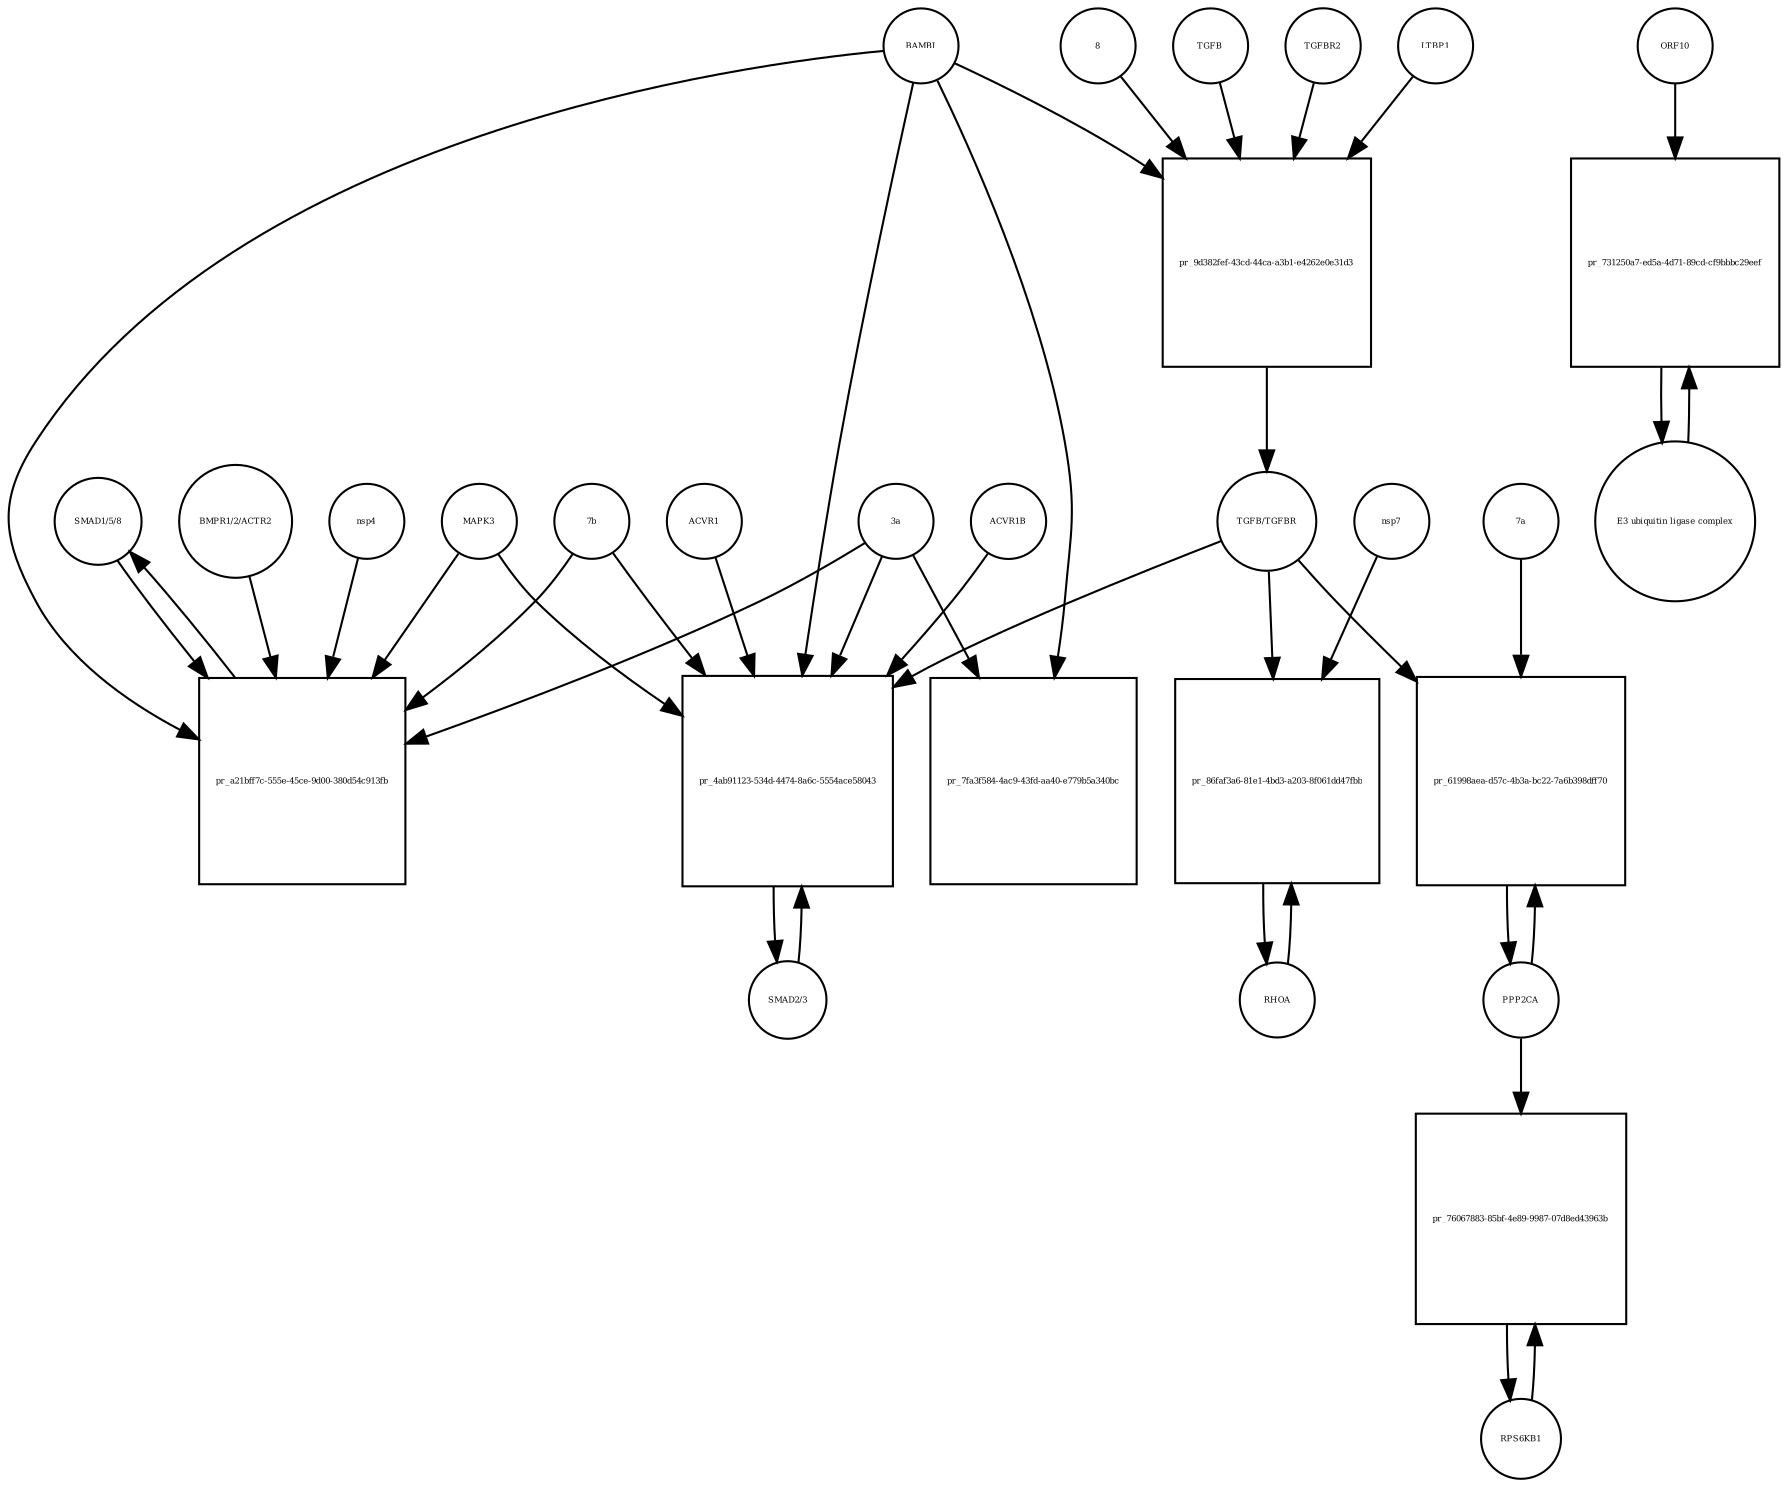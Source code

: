 strict digraph  {
"SMAD1/5/8" [annotation="", bipartite=0, cls=complex, fontsize=4, label="SMAD1/5/8", shape=circle];
"pr_a21bff7c-555e-45ce-9d00-380d54c913fb" [annotation="", bipartite=1, cls=process, fontsize=4, label="pr_a21bff7c-555e-45ce-9d00-380d54c913fb", shape=square];
BAMBI [annotation="", bipartite=0, cls=macromolecule, fontsize=4, label=BAMBI, shape=circle];
"BMPR1/2/ACTR2" [annotation="", bipartite=0, cls=complex, fontsize=4, label="BMPR1/2/ACTR2", shape=circle];
MAPK3 [annotation="", bipartite=0, cls=macromolecule, fontsize=4, label=MAPK3, shape=circle];
"3a" [annotation="", bipartite=0, cls=macromolecule, fontsize=4, label="3a", shape=circle];
"7b" [annotation="", bipartite=0, cls=macromolecule, fontsize=4, label="7b", shape=circle];
nsp4 [annotation="", bipartite=0, cls=macromolecule, fontsize=4, label=nsp4, shape=circle];
"SMAD2/3" [annotation="", bipartite=0, cls=complex, fontsize=4, label="SMAD2/3", shape=circle];
"pr_4ab91123-534d-4474-8a6c-5554ace58043" [annotation="", bipartite=1, cls=process, fontsize=4, label="pr_4ab91123-534d-4474-8a6c-5554ace58043", shape=square];
"TGFB/TGFBR" [annotation="", bipartite=0, cls=complex, fontsize=4, label="TGFB/TGFBR", shape=circle];
ACVR1 [annotation="", bipartite=0, cls=macromolecule, fontsize=4, label=ACVR1, shape=circle];
ACVR1B [annotation="", bipartite=0, cls=macromolecule, fontsize=4, label=ACVR1B, shape=circle];
RHOA [annotation="", bipartite=0, cls=macromolecule, fontsize=4, label=RHOA, shape=circle];
"pr_86faf3a6-81e1-4bd3-a203-8f061dd47fbb" [annotation="", bipartite=1, cls=process, fontsize=4, label="pr_86faf3a6-81e1-4bd3-a203-8f061dd47fbb", shape=square];
nsp7 [annotation="", bipartite=0, cls=macromolecule, fontsize=4, label=nsp7, shape=circle];
PPP2CA [annotation="", bipartite=0, cls=macromolecule, fontsize=4, label=PPP2CA, shape=circle];
"pr_61998aea-d57c-4b3a-bc22-7a6b398dff70" [annotation="", bipartite=1, cls=process, fontsize=4, label="pr_61998aea-d57c-4b3a-bc22-7a6b398dff70", shape=square];
"7a" [annotation="", bipartite=0, cls=macromolecule, fontsize=4, label="7a", shape=circle];
RPS6KB1 [annotation="", bipartite=0, cls=macromolecule, fontsize=4, label=RPS6KB1, shape=circle];
"pr_76067883-85bf-4e89-9987-07d8ed43963b" [annotation="", bipartite=1, cls=process, fontsize=4, label="pr_76067883-85bf-4e89-9987-07d8ed43963b", shape=square];
"pr_7fa3f584-4ac9-43fd-aa40-e779b5a340bc" [annotation="", bipartite=1, cls=process, fontsize=4, label="pr_7fa3f584-4ac9-43fd-aa40-e779b5a340bc", shape=square];
TGFB [annotation="", bipartite=0, cls=macromolecule, fontsize=4, label=TGFB, shape=circle];
"pr_9d382fef-43cd-44ca-a3b1-e4262e0e31d3" [annotation="", bipartite=1, cls=process, fontsize=4, label="pr_9d382fef-43cd-44ca-a3b1-e4262e0e31d3", shape=square];
TGFBR2 [annotation="", bipartite=0, cls=macromolecule, fontsize=4, label=TGFBR2, shape=circle];
LTBP1 [annotation="", bipartite=0, cls=macromolecule, fontsize=4, label=LTBP1, shape=circle];
8 [annotation="", bipartite=0, cls=macromolecule, fontsize=4, label=8, shape=circle];
ORF10 [annotation="", bipartite=0, cls=macromolecule, fontsize=4, label=ORF10, shape=circle];
"pr_731250a7-ed5a-4d71-89cd-cf9bbbc29eef" [annotation="", bipartite=1, cls=process, fontsize=4, label="pr_731250a7-ed5a-4d71-89cd-cf9bbbc29eef", shape=square];
"E3 ubiquitin ligase complex" [annotation="", bipartite=0, cls=complex, fontsize=4, label="E3 ubiquitin ligase complex", shape=circle];
"SMAD1/5/8" -> "pr_a21bff7c-555e-45ce-9d00-380d54c913fb"  [annotation="", interaction_type=consumption];
"pr_a21bff7c-555e-45ce-9d00-380d54c913fb" -> "SMAD1/5/8"  [annotation="", interaction_type=production];
BAMBI -> "pr_a21bff7c-555e-45ce-9d00-380d54c913fb"  [annotation="urn_miriam_doi_10.1101%2F2020.06.17.156455", interaction_type=inhibition];
BAMBI -> "pr_4ab91123-534d-4474-8a6c-5554ace58043"  [annotation="urn_miriam_doi_10.1101%2F2020.06.17.156455", interaction_type=inhibition];
BAMBI -> "pr_7fa3f584-4ac9-43fd-aa40-e779b5a340bc"  [annotation="", interaction_type=consumption];
BAMBI -> "pr_9d382fef-43cd-44ca-a3b1-e4262e0e31d3"  [annotation="urn_miriam_doi_10.1101%2F2020.06.17.156455", interaction_type=inhibition];
"BMPR1/2/ACTR2" -> "pr_a21bff7c-555e-45ce-9d00-380d54c913fb"  [annotation="urn_miriam_doi_10.1101%2F2020.06.17.156455", interaction_type=catalysis];
MAPK3 -> "pr_a21bff7c-555e-45ce-9d00-380d54c913fb"  [annotation="urn_miriam_doi_10.1101%2F2020.06.17.156455", interaction_type=inhibition];
MAPK3 -> "pr_4ab91123-534d-4474-8a6c-5554ace58043"  [annotation="urn_miriam_doi_10.1101%2F2020.06.17.156455", interaction_type=inhibition];
"3a" -> "pr_a21bff7c-555e-45ce-9d00-380d54c913fb"  [annotation="urn_miriam_doi_10.1101%2F2020.06.17.156455", interaction_type=stimulation];
"3a" -> "pr_4ab91123-534d-4474-8a6c-5554ace58043"  [annotation="urn_miriam_doi_10.1101%2F2020.06.17.156455", interaction_type=stimulation];
"3a" -> "pr_7fa3f584-4ac9-43fd-aa40-e779b5a340bc"  [annotation="urn_miriam_doi_10.1101%2F2020.06.17.156455", interaction_type=stimulation];
"7b" -> "pr_a21bff7c-555e-45ce-9d00-380d54c913fb"  [annotation="urn_miriam_doi_10.1101%2F2020.06.17.156455", interaction_type=stimulation];
"7b" -> "pr_4ab91123-534d-4474-8a6c-5554ace58043"  [annotation="urn_miriam_doi_10.1101%2F2020.06.17.156455", interaction_type=stimulation];
nsp4 -> "pr_a21bff7c-555e-45ce-9d00-380d54c913fb"  [annotation="urn_miriam_doi_10.1101%2F2020.06.17.156455", interaction_type=stimulation];
"SMAD2/3" -> "pr_4ab91123-534d-4474-8a6c-5554ace58043"  [annotation="", interaction_type=consumption];
"pr_4ab91123-534d-4474-8a6c-5554ace58043" -> "SMAD2/3"  [annotation="", interaction_type=production];
"TGFB/TGFBR" -> "pr_4ab91123-534d-4474-8a6c-5554ace58043"  [annotation="urn_miriam_doi_10.1101%2F2020.06.17.156455", interaction_type=stimulation];
"TGFB/TGFBR" -> "pr_86faf3a6-81e1-4bd3-a203-8f061dd47fbb"  [annotation="urn_miriam_doi_10.1101%2F2020.06.17.156455", interaction_type=stimulation];
"TGFB/TGFBR" -> "pr_61998aea-d57c-4b3a-bc22-7a6b398dff70"  [annotation="urn_miriam_doi_10.1101%2F2020.03.31.019216", interaction_type=stimulation];
ACVR1 -> "pr_4ab91123-534d-4474-8a6c-5554ace58043"  [annotation="urn_miriam_doi_10.1101%2F2020.06.17.156455", interaction_type=catalysis];
ACVR1B -> "pr_4ab91123-534d-4474-8a6c-5554ace58043"  [annotation="urn_miriam_doi_10.1101%2F2020.06.17.156455", interaction_type=catalysis];
RHOA -> "pr_86faf3a6-81e1-4bd3-a203-8f061dd47fbb"  [annotation="", interaction_type=consumption];
"pr_86faf3a6-81e1-4bd3-a203-8f061dd47fbb" -> RHOA  [annotation="", interaction_type=production];
nsp7 -> "pr_86faf3a6-81e1-4bd3-a203-8f061dd47fbb"  [annotation="urn_miriam_doi_10.1101%2F2020.06.17.156455", interaction_type=stimulation];
PPP2CA -> "pr_61998aea-d57c-4b3a-bc22-7a6b398dff70"  [annotation="", interaction_type=consumption];
PPP2CA -> "pr_76067883-85bf-4e89-9987-07d8ed43963b"  [annotation="", interaction_type=catalysis];
"pr_61998aea-d57c-4b3a-bc22-7a6b398dff70" -> PPP2CA  [annotation="", interaction_type=production];
"7a" -> "pr_61998aea-d57c-4b3a-bc22-7a6b398dff70"  [annotation="urn_miriam_doi_10.1101%2F2020.03.31.019216", interaction_type=stimulation];
RPS6KB1 -> "pr_76067883-85bf-4e89-9987-07d8ed43963b"  [annotation="", interaction_type=consumption];
"pr_76067883-85bf-4e89-9987-07d8ed43963b" -> RPS6KB1  [annotation="", interaction_type=production];
TGFB -> "pr_9d382fef-43cd-44ca-a3b1-e4262e0e31d3"  [annotation="", interaction_type=consumption];
"pr_9d382fef-43cd-44ca-a3b1-e4262e0e31d3" -> "TGFB/TGFBR"  [annotation="", interaction_type=production];
TGFBR2 -> "pr_9d382fef-43cd-44ca-a3b1-e4262e0e31d3"  [annotation="", interaction_type=consumption];
LTBP1 -> "pr_9d382fef-43cd-44ca-a3b1-e4262e0e31d3"  [annotation="urn_miriam_doi_10.1101%2F2020.06.17.156455", interaction_type=inhibition];
8 -> "pr_9d382fef-43cd-44ca-a3b1-e4262e0e31d3"  [annotation="urn_miriam_doi_10.1101%2F2020.06.17.156455", interaction_type=stimulation];
ORF10 -> "pr_731250a7-ed5a-4d71-89cd-cf9bbbc29eef"  [annotation="", interaction_type=consumption];
"pr_731250a7-ed5a-4d71-89cd-cf9bbbc29eef" -> "E3 ubiquitin ligase complex"  [annotation="", interaction_type=production];
"E3 ubiquitin ligase complex" -> "pr_731250a7-ed5a-4d71-89cd-cf9bbbc29eef"  [annotation="", interaction_type=consumption];
}
